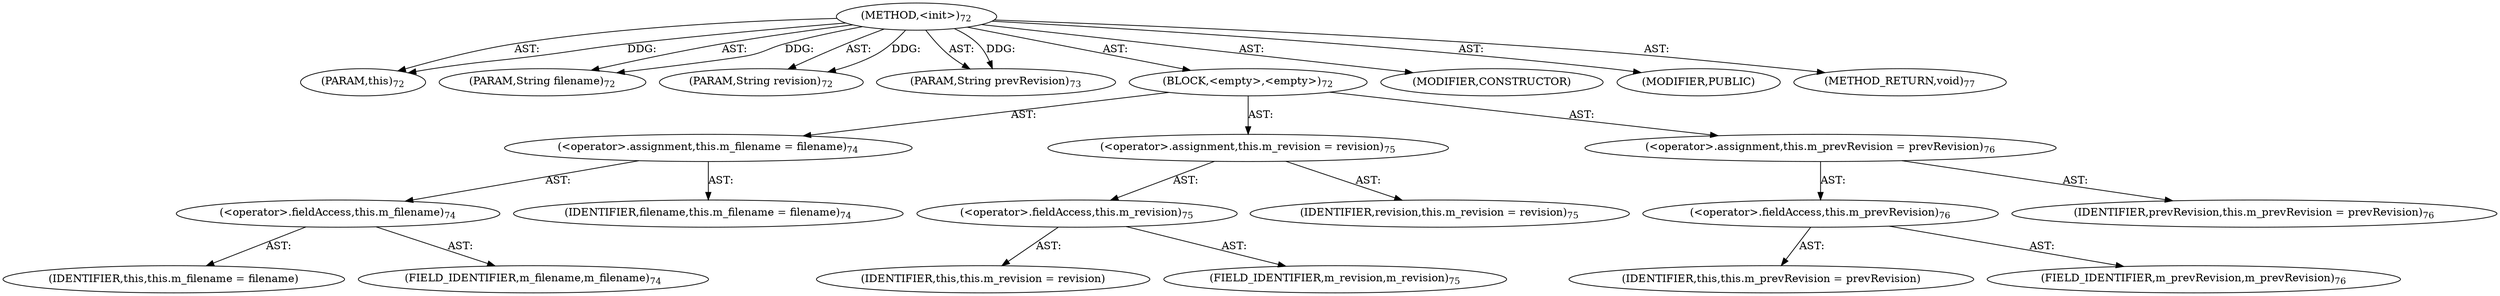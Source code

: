 digraph "&lt;init&gt;" {  
"111669149698" [label = <(METHOD,&lt;init&gt;)<SUB>72</SUB>> ]
"115964116997" [label = <(PARAM,this)<SUB>72</SUB>> ]
"115964116998" [label = <(PARAM,String filename)<SUB>72</SUB>> ]
"115964116999" [label = <(PARAM,String revision)<SUB>72</SUB>> ]
"115964117000" [label = <(PARAM,String prevRevision)<SUB>73</SUB>> ]
"25769803778" [label = <(BLOCK,&lt;empty&gt;,&lt;empty&gt;)<SUB>72</SUB>> ]
"30064771074" [label = <(&lt;operator&gt;.assignment,this.m_filename = filename)<SUB>74</SUB>> ]
"30064771075" [label = <(&lt;operator&gt;.fieldAccess,this.m_filename)<SUB>74</SUB>> ]
"68719476741" [label = <(IDENTIFIER,this,this.m_filename = filename)> ]
"55834574848" [label = <(FIELD_IDENTIFIER,m_filename,m_filename)<SUB>74</SUB>> ]
"68719476742" [label = <(IDENTIFIER,filename,this.m_filename = filename)<SUB>74</SUB>> ]
"30064771076" [label = <(&lt;operator&gt;.assignment,this.m_revision = revision)<SUB>75</SUB>> ]
"30064771077" [label = <(&lt;operator&gt;.fieldAccess,this.m_revision)<SUB>75</SUB>> ]
"68719476743" [label = <(IDENTIFIER,this,this.m_revision = revision)> ]
"55834574849" [label = <(FIELD_IDENTIFIER,m_revision,m_revision)<SUB>75</SUB>> ]
"68719476744" [label = <(IDENTIFIER,revision,this.m_revision = revision)<SUB>75</SUB>> ]
"30064771078" [label = <(&lt;operator&gt;.assignment,this.m_prevRevision = prevRevision)<SUB>76</SUB>> ]
"30064771079" [label = <(&lt;operator&gt;.fieldAccess,this.m_prevRevision)<SUB>76</SUB>> ]
"68719476745" [label = <(IDENTIFIER,this,this.m_prevRevision = prevRevision)> ]
"55834574850" [label = <(FIELD_IDENTIFIER,m_prevRevision,m_prevRevision)<SUB>76</SUB>> ]
"68719476746" [label = <(IDENTIFIER,prevRevision,this.m_prevRevision = prevRevision)<SUB>76</SUB>> ]
"133143986180" [label = <(MODIFIER,CONSTRUCTOR)> ]
"133143986181" [label = <(MODIFIER,PUBLIC)> ]
"128849018882" [label = <(METHOD_RETURN,void)<SUB>77</SUB>> ]
  "111669149698" -> "115964116997"  [ label = "AST: "] 
  "111669149698" -> "115964116998"  [ label = "AST: "] 
  "111669149698" -> "115964116999"  [ label = "AST: "] 
  "111669149698" -> "115964117000"  [ label = "AST: "] 
  "111669149698" -> "25769803778"  [ label = "AST: "] 
  "111669149698" -> "133143986180"  [ label = "AST: "] 
  "111669149698" -> "133143986181"  [ label = "AST: "] 
  "111669149698" -> "128849018882"  [ label = "AST: "] 
  "25769803778" -> "30064771074"  [ label = "AST: "] 
  "25769803778" -> "30064771076"  [ label = "AST: "] 
  "25769803778" -> "30064771078"  [ label = "AST: "] 
  "30064771074" -> "30064771075"  [ label = "AST: "] 
  "30064771074" -> "68719476742"  [ label = "AST: "] 
  "30064771075" -> "68719476741"  [ label = "AST: "] 
  "30064771075" -> "55834574848"  [ label = "AST: "] 
  "30064771076" -> "30064771077"  [ label = "AST: "] 
  "30064771076" -> "68719476744"  [ label = "AST: "] 
  "30064771077" -> "68719476743"  [ label = "AST: "] 
  "30064771077" -> "55834574849"  [ label = "AST: "] 
  "30064771078" -> "30064771079"  [ label = "AST: "] 
  "30064771078" -> "68719476746"  [ label = "AST: "] 
  "30064771079" -> "68719476745"  [ label = "AST: "] 
  "30064771079" -> "55834574850"  [ label = "AST: "] 
  "111669149698" -> "115964116997"  [ label = "DDG: "] 
  "111669149698" -> "115964116998"  [ label = "DDG: "] 
  "111669149698" -> "115964116999"  [ label = "DDG: "] 
  "111669149698" -> "115964117000"  [ label = "DDG: "] 
}
